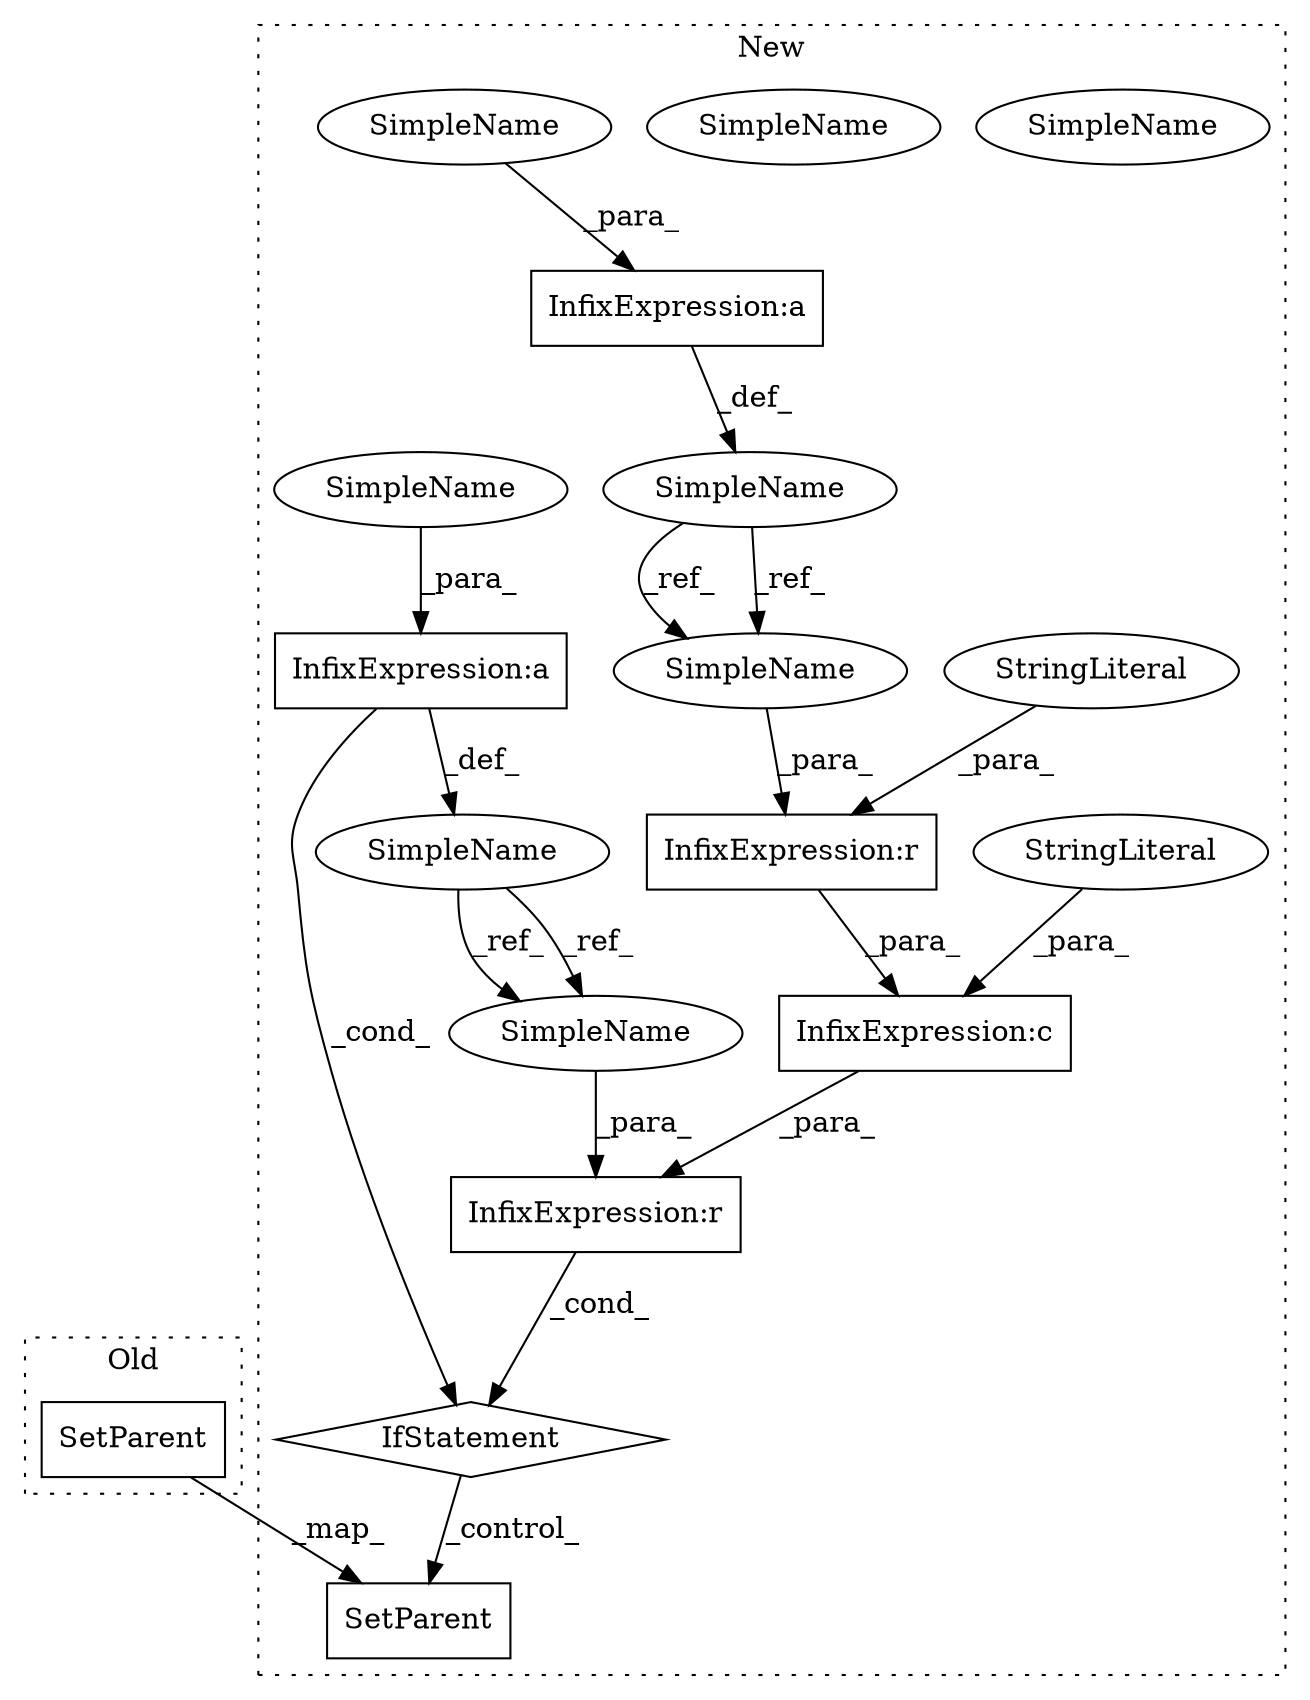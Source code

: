 digraph G {
subgraph cluster0 {
1 [label="SetParent" a="32" s="94357,94394" l="10,1" shape="box"];
label = "Old";
style="dotted";
}
subgraph cluster1 {
2 [label="SetParent" a="32" s="94570,94607" l="10,1" shape="box"];
3 [label="InfixExpression:r" a="27" s="93322" l="-27" shape="box"];
4 [label="IfStatement" a="25" s="93291,93370" l="4,14" shape="diamond"];
5 [label="SimpleName" a="42" s="93058" l="27" shape="ellipse"];
6 [label="InfixExpression:c" a="27" s="93330" l="-35" shape="box"];
7 [label="InfixExpression:r" a="27" s="93362" l="4" shape="box"];
8 [label="SimpleName" a="42" s="93175" l="28" shape="ellipse"];
9 [label="InfixExpression:a" a="27" s="-1" l="93142" shape="box"];
10 [label="InfixExpression:a" a="27" s="-1" l="93261" shape="box"];
11 [label="StringLiteral" a="45" s="93366" l="4" shape="ellipse"];
12 [label="StringLiteral" a="45" s="93326" l="4" shape="ellipse"];
13 [label="SimpleName" a="42" s="93334" l="28" shape="ellipse"];
14 [label="SimpleName" a="42" s="93295" l="27" shape="ellipse"];
15 [label="SimpleName" a="42" s="93295" l="27" shape="ellipse"];
16 [label="SimpleName" a="42" s="93334" l="28" shape="ellipse"];
17 [label="SimpleName" a="42" s="-1" l="0" shape="ellipse"];
18 [label="SimpleName" a="42" s="-1" l="0" shape="ellipse"];
label = "New";
style="dotted";
}
1 -> 2 [label="_map_"];
3 -> 4 [label="_cond_"];
4 -> 2 [label="_control_"];
5 -> 15 [label="_ref_"];
5 -> 15 [label="_ref_"];
6 -> 3 [label="_para_"];
7 -> 6 [label="_para_"];
8 -> 16 [label="_ref_"];
8 -> 16 [label="_ref_"];
9 -> 5 [label="_def_"];
9 -> 4 [label="_cond_"];
10 -> 8 [label="_def_"];
11 -> 7 [label="_para_"];
12 -> 6 [label="_para_"];
15 -> 3 [label="_para_"];
16 -> 7 [label="_para_"];
17 -> 10 [label="_para_"];
18 -> 9 [label="_para_"];
}